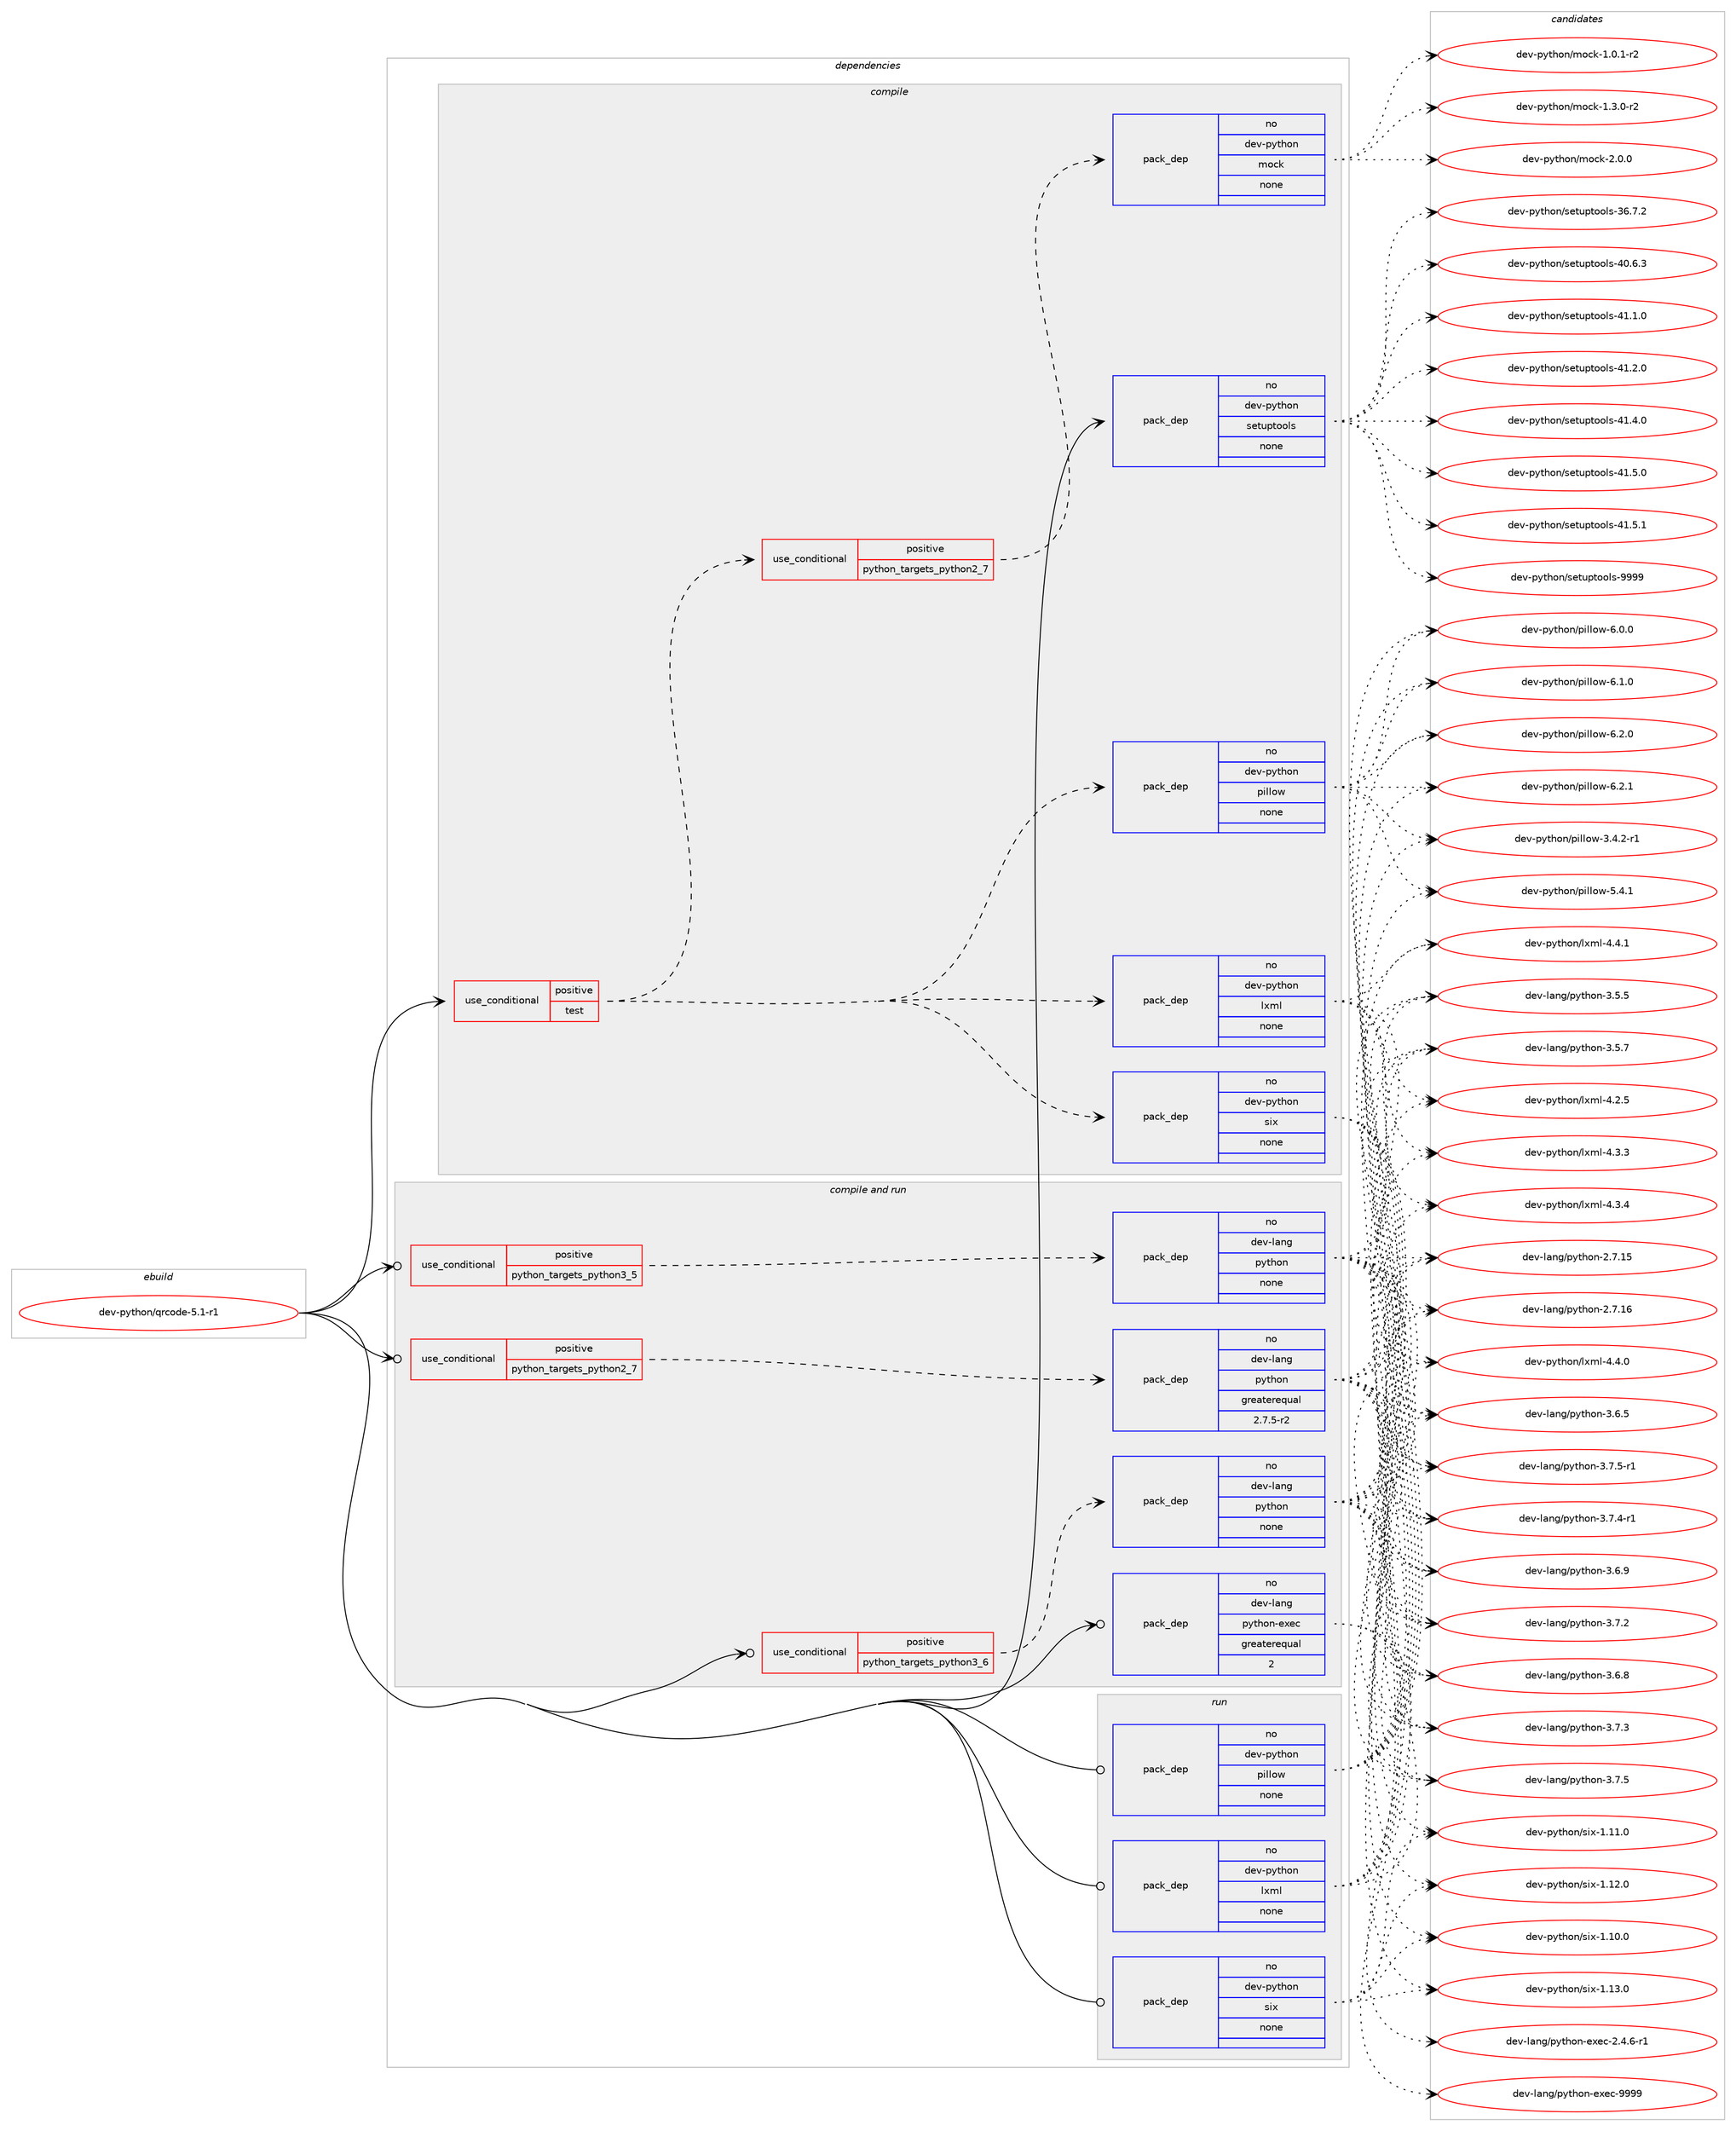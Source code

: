 digraph prolog {

# *************
# Graph options
# *************

newrank=true;
concentrate=true;
compound=true;
graph [rankdir=LR,fontname=Helvetica,fontsize=10,ranksep=1.5];#, ranksep=2.5, nodesep=0.2];
edge  [arrowhead=vee];
node  [fontname=Helvetica,fontsize=10];

# **********
# The ebuild
# **********

subgraph cluster_leftcol {
color=gray;
rank=same;
label=<<i>ebuild</i>>;
id [label="dev-python/qrcode-5.1-r1", color=red, width=4, href="../dev-python/qrcode-5.1-r1.svg"];
}

# ****************
# The dependencies
# ****************

subgraph cluster_midcol {
color=gray;
label=<<i>dependencies</i>>;
subgraph cluster_compile {
fillcolor="#eeeeee";
style=filled;
label=<<i>compile</i>>;
subgraph cond148294 {
dependency634119 [label=<<TABLE BORDER="0" CELLBORDER="1" CELLSPACING="0" CELLPADDING="4"><TR><TD ROWSPAN="3" CELLPADDING="10">use_conditional</TD></TR><TR><TD>positive</TD></TR><TR><TD>test</TD></TR></TABLE>>, shape=none, color=red];
subgraph pack473947 {
dependency634120 [label=<<TABLE BORDER="0" CELLBORDER="1" CELLSPACING="0" CELLPADDING="4" WIDTH="220"><TR><TD ROWSPAN="6" CELLPADDING="30">pack_dep</TD></TR><TR><TD WIDTH="110">no</TD></TR><TR><TD>dev-python</TD></TR><TR><TD>six</TD></TR><TR><TD>none</TD></TR><TR><TD></TD></TR></TABLE>>, shape=none, color=blue];
}
dependency634119:e -> dependency634120:w [weight=20,style="dashed",arrowhead="vee"];
subgraph pack473948 {
dependency634121 [label=<<TABLE BORDER="0" CELLBORDER="1" CELLSPACING="0" CELLPADDING="4" WIDTH="220"><TR><TD ROWSPAN="6" CELLPADDING="30">pack_dep</TD></TR><TR><TD WIDTH="110">no</TD></TR><TR><TD>dev-python</TD></TR><TR><TD>lxml</TD></TR><TR><TD>none</TD></TR><TR><TD></TD></TR></TABLE>>, shape=none, color=blue];
}
dependency634119:e -> dependency634121:w [weight=20,style="dashed",arrowhead="vee"];
subgraph pack473949 {
dependency634122 [label=<<TABLE BORDER="0" CELLBORDER="1" CELLSPACING="0" CELLPADDING="4" WIDTH="220"><TR><TD ROWSPAN="6" CELLPADDING="30">pack_dep</TD></TR><TR><TD WIDTH="110">no</TD></TR><TR><TD>dev-python</TD></TR><TR><TD>pillow</TD></TR><TR><TD>none</TD></TR><TR><TD></TD></TR></TABLE>>, shape=none, color=blue];
}
dependency634119:e -> dependency634122:w [weight=20,style="dashed",arrowhead="vee"];
subgraph cond148295 {
dependency634123 [label=<<TABLE BORDER="0" CELLBORDER="1" CELLSPACING="0" CELLPADDING="4"><TR><TD ROWSPAN="3" CELLPADDING="10">use_conditional</TD></TR><TR><TD>positive</TD></TR><TR><TD>python_targets_python2_7</TD></TR></TABLE>>, shape=none, color=red];
subgraph pack473950 {
dependency634124 [label=<<TABLE BORDER="0" CELLBORDER="1" CELLSPACING="0" CELLPADDING="4" WIDTH="220"><TR><TD ROWSPAN="6" CELLPADDING="30">pack_dep</TD></TR><TR><TD WIDTH="110">no</TD></TR><TR><TD>dev-python</TD></TR><TR><TD>mock</TD></TR><TR><TD>none</TD></TR><TR><TD></TD></TR></TABLE>>, shape=none, color=blue];
}
dependency634123:e -> dependency634124:w [weight=20,style="dashed",arrowhead="vee"];
}
dependency634119:e -> dependency634123:w [weight=20,style="dashed",arrowhead="vee"];
}
id:e -> dependency634119:w [weight=20,style="solid",arrowhead="vee"];
subgraph pack473951 {
dependency634125 [label=<<TABLE BORDER="0" CELLBORDER="1" CELLSPACING="0" CELLPADDING="4" WIDTH="220"><TR><TD ROWSPAN="6" CELLPADDING="30">pack_dep</TD></TR><TR><TD WIDTH="110">no</TD></TR><TR><TD>dev-python</TD></TR><TR><TD>setuptools</TD></TR><TR><TD>none</TD></TR><TR><TD></TD></TR></TABLE>>, shape=none, color=blue];
}
id:e -> dependency634125:w [weight=20,style="solid",arrowhead="vee"];
}
subgraph cluster_compileandrun {
fillcolor="#eeeeee";
style=filled;
label=<<i>compile and run</i>>;
subgraph cond148296 {
dependency634126 [label=<<TABLE BORDER="0" CELLBORDER="1" CELLSPACING="0" CELLPADDING="4"><TR><TD ROWSPAN="3" CELLPADDING="10">use_conditional</TD></TR><TR><TD>positive</TD></TR><TR><TD>python_targets_python2_7</TD></TR></TABLE>>, shape=none, color=red];
subgraph pack473952 {
dependency634127 [label=<<TABLE BORDER="0" CELLBORDER="1" CELLSPACING="0" CELLPADDING="4" WIDTH="220"><TR><TD ROWSPAN="6" CELLPADDING="30">pack_dep</TD></TR><TR><TD WIDTH="110">no</TD></TR><TR><TD>dev-lang</TD></TR><TR><TD>python</TD></TR><TR><TD>greaterequal</TD></TR><TR><TD>2.7.5-r2</TD></TR></TABLE>>, shape=none, color=blue];
}
dependency634126:e -> dependency634127:w [weight=20,style="dashed",arrowhead="vee"];
}
id:e -> dependency634126:w [weight=20,style="solid",arrowhead="odotvee"];
subgraph cond148297 {
dependency634128 [label=<<TABLE BORDER="0" CELLBORDER="1" CELLSPACING="0" CELLPADDING="4"><TR><TD ROWSPAN="3" CELLPADDING="10">use_conditional</TD></TR><TR><TD>positive</TD></TR><TR><TD>python_targets_python3_5</TD></TR></TABLE>>, shape=none, color=red];
subgraph pack473953 {
dependency634129 [label=<<TABLE BORDER="0" CELLBORDER="1" CELLSPACING="0" CELLPADDING="4" WIDTH="220"><TR><TD ROWSPAN="6" CELLPADDING="30">pack_dep</TD></TR><TR><TD WIDTH="110">no</TD></TR><TR><TD>dev-lang</TD></TR><TR><TD>python</TD></TR><TR><TD>none</TD></TR><TR><TD></TD></TR></TABLE>>, shape=none, color=blue];
}
dependency634128:e -> dependency634129:w [weight=20,style="dashed",arrowhead="vee"];
}
id:e -> dependency634128:w [weight=20,style="solid",arrowhead="odotvee"];
subgraph cond148298 {
dependency634130 [label=<<TABLE BORDER="0" CELLBORDER="1" CELLSPACING="0" CELLPADDING="4"><TR><TD ROWSPAN="3" CELLPADDING="10">use_conditional</TD></TR><TR><TD>positive</TD></TR><TR><TD>python_targets_python3_6</TD></TR></TABLE>>, shape=none, color=red];
subgraph pack473954 {
dependency634131 [label=<<TABLE BORDER="0" CELLBORDER="1" CELLSPACING="0" CELLPADDING="4" WIDTH="220"><TR><TD ROWSPAN="6" CELLPADDING="30">pack_dep</TD></TR><TR><TD WIDTH="110">no</TD></TR><TR><TD>dev-lang</TD></TR><TR><TD>python</TD></TR><TR><TD>none</TD></TR><TR><TD></TD></TR></TABLE>>, shape=none, color=blue];
}
dependency634130:e -> dependency634131:w [weight=20,style="dashed",arrowhead="vee"];
}
id:e -> dependency634130:w [weight=20,style="solid",arrowhead="odotvee"];
subgraph pack473955 {
dependency634132 [label=<<TABLE BORDER="0" CELLBORDER="1" CELLSPACING="0" CELLPADDING="4" WIDTH="220"><TR><TD ROWSPAN="6" CELLPADDING="30">pack_dep</TD></TR><TR><TD WIDTH="110">no</TD></TR><TR><TD>dev-lang</TD></TR><TR><TD>python-exec</TD></TR><TR><TD>greaterequal</TD></TR><TR><TD>2</TD></TR></TABLE>>, shape=none, color=blue];
}
id:e -> dependency634132:w [weight=20,style="solid",arrowhead="odotvee"];
}
subgraph cluster_run {
fillcolor="#eeeeee";
style=filled;
label=<<i>run</i>>;
subgraph pack473956 {
dependency634133 [label=<<TABLE BORDER="0" CELLBORDER="1" CELLSPACING="0" CELLPADDING="4" WIDTH="220"><TR><TD ROWSPAN="6" CELLPADDING="30">pack_dep</TD></TR><TR><TD WIDTH="110">no</TD></TR><TR><TD>dev-python</TD></TR><TR><TD>lxml</TD></TR><TR><TD>none</TD></TR><TR><TD></TD></TR></TABLE>>, shape=none, color=blue];
}
id:e -> dependency634133:w [weight=20,style="solid",arrowhead="odot"];
subgraph pack473957 {
dependency634134 [label=<<TABLE BORDER="0" CELLBORDER="1" CELLSPACING="0" CELLPADDING="4" WIDTH="220"><TR><TD ROWSPAN="6" CELLPADDING="30">pack_dep</TD></TR><TR><TD WIDTH="110">no</TD></TR><TR><TD>dev-python</TD></TR><TR><TD>pillow</TD></TR><TR><TD>none</TD></TR><TR><TD></TD></TR></TABLE>>, shape=none, color=blue];
}
id:e -> dependency634134:w [weight=20,style="solid",arrowhead="odot"];
subgraph pack473958 {
dependency634135 [label=<<TABLE BORDER="0" CELLBORDER="1" CELLSPACING="0" CELLPADDING="4" WIDTH="220"><TR><TD ROWSPAN="6" CELLPADDING="30">pack_dep</TD></TR><TR><TD WIDTH="110">no</TD></TR><TR><TD>dev-python</TD></TR><TR><TD>six</TD></TR><TR><TD>none</TD></TR><TR><TD></TD></TR></TABLE>>, shape=none, color=blue];
}
id:e -> dependency634135:w [weight=20,style="solid",arrowhead="odot"];
}
}

# **************
# The candidates
# **************

subgraph cluster_choices {
rank=same;
color=gray;
label=<<i>candidates</i>>;

subgraph choice473947 {
color=black;
nodesep=1;
choice100101118451121211161041111104711510512045494649484648 [label="dev-python/six-1.10.0", color=red, width=4,href="../dev-python/six-1.10.0.svg"];
choice100101118451121211161041111104711510512045494649494648 [label="dev-python/six-1.11.0", color=red, width=4,href="../dev-python/six-1.11.0.svg"];
choice100101118451121211161041111104711510512045494649504648 [label="dev-python/six-1.12.0", color=red, width=4,href="../dev-python/six-1.12.0.svg"];
choice100101118451121211161041111104711510512045494649514648 [label="dev-python/six-1.13.0", color=red, width=4,href="../dev-python/six-1.13.0.svg"];
dependency634120:e -> choice100101118451121211161041111104711510512045494649484648:w [style=dotted,weight="100"];
dependency634120:e -> choice100101118451121211161041111104711510512045494649494648:w [style=dotted,weight="100"];
dependency634120:e -> choice100101118451121211161041111104711510512045494649504648:w [style=dotted,weight="100"];
dependency634120:e -> choice100101118451121211161041111104711510512045494649514648:w [style=dotted,weight="100"];
}
subgraph choice473948 {
color=black;
nodesep=1;
choice1001011184511212111610411111047108120109108455246504653 [label="dev-python/lxml-4.2.5", color=red, width=4,href="../dev-python/lxml-4.2.5.svg"];
choice1001011184511212111610411111047108120109108455246514651 [label="dev-python/lxml-4.3.3", color=red, width=4,href="../dev-python/lxml-4.3.3.svg"];
choice1001011184511212111610411111047108120109108455246514652 [label="dev-python/lxml-4.3.4", color=red, width=4,href="../dev-python/lxml-4.3.4.svg"];
choice1001011184511212111610411111047108120109108455246524648 [label="dev-python/lxml-4.4.0", color=red, width=4,href="../dev-python/lxml-4.4.0.svg"];
choice1001011184511212111610411111047108120109108455246524649 [label="dev-python/lxml-4.4.1", color=red, width=4,href="../dev-python/lxml-4.4.1.svg"];
dependency634121:e -> choice1001011184511212111610411111047108120109108455246504653:w [style=dotted,weight="100"];
dependency634121:e -> choice1001011184511212111610411111047108120109108455246514651:w [style=dotted,weight="100"];
dependency634121:e -> choice1001011184511212111610411111047108120109108455246514652:w [style=dotted,weight="100"];
dependency634121:e -> choice1001011184511212111610411111047108120109108455246524648:w [style=dotted,weight="100"];
dependency634121:e -> choice1001011184511212111610411111047108120109108455246524649:w [style=dotted,weight="100"];
}
subgraph choice473949 {
color=black;
nodesep=1;
choice10010111845112121116104111110471121051081081111194551465246504511449 [label="dev-python/pillow-3.4.2-r1", color=red, width=4,href="../dev-python/pillow-3.4.2-r1.svg"];
choice1001011184511212111610411111047112105108108111119455346524649 [label="dev-python/pillow-5.4.1", color=red, width=4,href="../dev-python/pillow-5.4.1.svg"];
choice1001011184511212111610411111047112105108108111119455446484648 [label="dev-python/pillow-6.0.0", color=red, width=4,href="../dev-python/pillow-6.0.0.svg"];
choice1001011184511212111610411111047112105108108111119455446494648 [label="dev-python/pillow-6.1.0", color=red, width=4,href="../dev-python/pillow-6.1.0.svg"];
choice1001011184511212111610411111047112105108108111119455446504648 [label="dev-python/pillow-6.2.0", color=red, width=4,href="../dev-python/pillow-6.2.0.svg"];
choice1001011184511212111610411111047112105108108111119455446504649 [label="dev-python/pillow-6.2.1", color=red, width=4,href="../dev-python/pillow-6.2.1.svg"];
dependency634122:e -> choice10010111845112121116104111110471121051081081111194551465246504511449:w [style=dotted,weight="100"];
dependency634122:e -> choice1001011184511212111610411111047112105108108111119455346524649:w [style=dotted,weight="100"];
dependency634122:e -> choice1001011184511212111610411111047112105108108111119455446484648:w [style=dotted,weight="100"];
dependency634122:e -> choice1001011184511212111610411111047112105108108111119455446494648:w [style=dotted,weight="100"];
dependency634122:e -> choice1001011184511212111610411111047112105108108111119455446504648:w [style=dotted,weight="100"];
dependency634122:e -> choice1001011184511212111610411111047112105108108111119455446504649:w [style=dotted,weight="100"];
}
subgraph choice473950 {
color=black;
nodesep=1;
choice1001011184511212111610411111047109111991074549464846494511450 [label="dev-python/mock-1.0.1-r2", color=red, width=4,href="../dev-python/mock-1.0.1-r2.svg"];
choice1001011184511212111610411111047109111991074549465146484511450 [label="dev-python/mock-1.3.0-r2", color=red, width=4,href="../dev-python/mock-1.3.0-r2.svg"];
choice100101118451121211161041111104710911199107455046484648 [label="dev-python/mock-2.0.0", color=red, width=4,href="../dev-python/mock-2.0.0.svg"];
dependency634124:e -> choice1001011184511212111610411111047109111991074549464846494511450:w [style=dotted,weight="100"];
dependency634124:e -> choice1001011184511212111610411111047109111991074549465146484511450:w [style=dotted,weight="100"];
dependency634124:e -> choice100101118451121211161041111104710911199107455046484648:w [style=dotted,weight="100"];
}
subgraph choice473951 {
color=black;
nodesep=1;
choice100101118451121211161041111104711510111611711211611111110811545515446554650 [label="dev-python/setuptools-36.7.2", color=red, width=4,href="../dev-python/setuptools-36.7.2.svg"];
choice100101118451121211161041111104711510111611711211611111110811545524846544651 [label="dev-python/setuptools-40.6.3", color=red, width=4,href="../dev-python/setuptools-40.6.3.svg"];
choice100101118451121211161041111104711510111611711211611111110811545524946494648 [label="dev-python/setuptools-41.1.0", color=red, width=4,href="../dev-python/setuptools-41.1.0.svg"];
choice100101118451121211161041111104711510111611711211611111110811545524946504648 [label="dev-python/setuptools-41.2.0", color=red, width=4,href="../dev-python/setuptools-41.2.0.svg"];
choice100101118451121211161041111104711510111611711211611111110811545524946524648 [label="dev-python/setuptools-41.4.0", color=red, width=4,href="../dev-python/setuptools-41.4.0.svg"];
choice100101118451121211161041111104711510111611711211611111110811545524946534648 [label="dev-python/setuptools-41.5.0", color=red, width=4,href="../dev-python/setuptools-41.5.0.svg"];
choice100101118451121211161041111104711510111611711211611111110811545524946534649 [label="dev-python/setuptools-41.5.1", color=red, width=4,href="../dev-python/setuptools-41.5.1.svg"];
choice10010111845112121116104111110471151011161171121161111111081154557575757 [label="dev-python/setuptools-9999", color=red, width=4,href="../dev-python/setuptools-9999.svg"];
dependency634125:e -> choice100101118451121211161041111104711510111611711211611111110811545515446554650:w [style=dotted,weight="100"];
dependency634125:e -> choice100101118451121211161041111104711510111611711211611111110811545524846544651:w [style=dotted,weight="100"];
dependency634125:e -> choice100101118451121211161041111104711510111611711211611111110811545524946494648:w [style=dotted,weight="100"];
dependency634125:e -> choice100101118451121211161041111104711510111611711211611111110811545524946504648:w [style=dotted,weight="100"];
dependency634125:e -> choice100101118451121211161041111104711510111611711211611111110811545524946524648:w [style=dotted,weight="100"];
dependency634125:e -> choice100101118451121211161041111104711510111611711211611111110811545524946534648:w [style=dotted,weight="100"];
dependency634125:e -> choice100101118451121211161041111104711510111611711211611111110811545524946534649:w [style=dotted,weight="100"];
dependency634125:e -> choice10010111845112121116104111110471151011161171121161111111081154557575757:w [style=dotted,weight="100"];
}
subgraph choice473952 {
color=black;
nodesep=1;
choice10010111845108971101034711212111610411111045504655464953 [label="dev-lang/python-2.7.15", color=red, width=4,href="../dev-lang/python-2.7.15.svg"];
choice10010111845108971101034711212111610411111045504655464954 [label="dev-lang/python-2.7.16", color=red, width=4,href="../dev-lang/python-2.7.16.svg"];
choice100101118451089711010347112121116104111110455146534653 [label="dev-lang/python-3.5.5", color=red, width=4,href="../dev-lang/python-3.5.5.svg"];
choice100101118451089711010347112121116104111110455146534655 [label="dev-lang/python-3.5.7", color=red, width=4,href="../dev-lang/python-3.5.7.svg"];
choice100101118451089711010347112121116104111110455146544653 [label="dev-lang/python-3.6.5", color=red, width=4,href="../dev-lang/python-3.6.5.svg"];
choice100101118451089711010347112121116104111110455146544656 [label="dev-lang/python-3.6.8", color=red, width=4,href="../dev-lang/python-3.6.8.svg"];
choice100101118451089711010347112121116104111110455146544657 [label="dev-lang/python-3.6.9", color=red, width=4,href="../dev-lang/python-3.6.9.svg"];
choice100101118451089711010347112121116104111110455146554650 [label="dev-lang/python-3.7.2", color=red, width=4,href="../dev-lang/python-3.7.2.svg"];
choice100101118451089711010347112121116104111110455146554651 [label="dev-lang/python-3.7.3", color=red, width=4,href="../dev-lang/python-3.7.3.svg"];
choice1001011184510897110103471121211161041111104551465546524511449 [label="dev-lang/python-3.7.4-r1", color=red, width=4,href="../dev-lang/python-3.7.4-r1.svg"];
choice100101118451089711010347112121116104111110455146554653 [label="dev-lang/python-3.7.5", color=red, width=4,href="../dev-lang/python-3.7.5.svg"];
choice1001011184510897110103471121211161041111104551465546534511449 [label="dev-lang/python-3.7.5-r1", color=red, width=4,href="../dev-lang/python-3.7.5-r1.svg"];
dependency634127:e -> choice10010111845108971101034711212111610411111045504655464953:w [style=dotted,weight="100"];
dependency634127:e -> choice10010111845108971101034711212111610411111045504655464954:w [style=dotted,weight="100"];
dependency634127:e -> choice100101118451089711010347112121116104111110455146534653:w [style=dotted,weight="100"];
dependency634127:e -> choice100101118451089711010347112121116104111110455146534655:w [style=dotted,weight="100"];
dependency634127:e -> choice100101118451089711010347112121116104111110455146544653:w [style=dotted,weight="100"];
dependency634127:e -> choice100101118451089711010347112121116104111110455146544656:w [style=dotted,weight="100"];
dependency634127:e -> choice100101118451089711010347112121116104111110455146544657:w [style=dotted,weight="100"];
dependency634127:e -> choice100101118451089711010347112121116104111110455146554650:w [style=dotted,weight="100"];
dependency634127:e -> choice100101118451089711010347112121116104111110455146554651:w [style=dotted,weight="100"];
dependency634127:e -> choice1001011184510897110103471121211161041111104551465546524511449:w [style=dotted,weight="100"];
dependency634127:e -> choice100101118451089711010347112121116104111110455146554653:w [style=dotted,weight="100"];
dependency634127:e -> choice1001011184510897110103471121211161041111104551465546534511449:w [style=dotted,weight="100"];
}
subgraph choice473953 {
color=black;
nodesep=1;
choice10010111845108971101034711212111610411111045504655464953 [label="dev-lang/python-2.7.15", color=red, width=4,href="../dev-lang/python-2.7.15.svg"];
choice10010111845108971101034711212111610411111045504655464954 [label="dev-lang/python-2.7.16", color=red, width=4,href="../dev-lang/python-2.7.16.svg"];
choice100101118451089711010347112121116104111110455146534653 [label="dev-lang/python-3.5.5", color=red, width=4,href="../dev-lang/python-3.5.5.svg"];
choice100101118451089711010347112121116104111110455146534655 [label="dev-lang/python-3.5.7", color=red, width=4,href="../dev-lang/python-3.5.7.svg"];
choice100101118451089711010347112121116104111110455146544653 [label="dev-lang/python-3.6.5", color=red, width=4,href="../dev-lang/python-3.6.5.svg"];
choice100101118451089711010347112121116104111110455146544656 [label="dev-lang/python-3.6.8", color=red, width=4,href="../dev-lang/python-3.6.8.svg"];
choice100101118451089711010347112121116104111110455146544657 [label="dev-lang/python-3.6.9", color=red, width=4,href="../dev-lang/python-3.6.9.svg"];
choice100101118451089711010347112121116104111110455146554650 [label="dev-lang/python-3.7.2", color=red, width=4,href="../dev-lang/python-3.7.2.svg"];
choice100101118451089711010347112121116104111110455146554651 [label="dev-lang/python-3.7.3", color=red, width=4,href="../dev-lang/python-3.7.3.svg"];
choice1001011184510897110103471121211161041111104551465546524511449 [label="dev-lang/python-3.7.4-r1", color=red, width=4,href="../dev-lang/python-3.7.4-r1.svg"];
choice100101118451089711010347112121116104111110455146554653 [label="dev-lang/python-3.7.5", color=red, width=4,href="../dev-lang/python-3.7.5.svg"];
choice1001011184510897110103471121211161041111104551465546534511449 [label="dev-lang/python-3.7.5-r1", color=red, width=4,href="../dev-lang/python-3.7.5-r1.svg"];
dependency634129:e -> choice10010111845108971101034711212111610411111045504655464953:w [style=dotted,weight="100"];
dependency634129:e -> choice10010111845108971101034711212111610411111045504655464954:w [style=dotted,weight="100"];
dependency634129:e -> choice100101118451089711010347112121116104111110455146534653:w [style=dotted,weight="100"];
dependency634129:e -> choice100101118451089711010347112121116104111110455146534655:w [style=dotted,weight="100"];
dependency634129:e -> choice100101118451089711010347112121116104111110455146544653:w [style=dotted,weight="100"];
dependency634129:e -> choice100101118451089711010347112121116104111110455146544656:w [style=dotted,weight="100"];
dependency634129:e -> choice100101118451089711010347112121116104111110455146544657:w [style=dotted,weight="100"];
dependency634129:e -> choice100101118451089711010347112121116104111110455146554650:w [style=dotted,weight="100"];
dependency634129:e -> choice100101118451089711010347112121116104111110455146554651:w [style=dotted,weight="100"];
dependency634129:e -> choice1001011184510897110103471121211161041111104551465546524511449:w [style=dotted,weight="100"];
dependency634129:e -> choice100101118451089711010347112121116104111110455146554653:w [style=dotted,weight="100"];
dependency634129:e -> choice1001011184510897110103471121211161041111104551465546534511449:w [style=dotted,weight="100"];
}
subgraph choice473954 {
color=black;
nodesep=1;
choice10010111845108971101034711212111610411111045504655464953 [label="dev-lang/python-2.7.15", color=red, width=4,href="../dev-lang/python-2.7.15.svg"];
choice10010111845108971101034711212111610411111045504655464954 [label="dev-lang/python-2.7.16", color=red, width=4,href="../dev-lang/python-2.7.16.svg"];
choice100101118451089711010347112121116104111110455146534653 [label="dev-lang/python-3.5.5", color=red, width=4,href="../dev-lang/python-3.5.5.svg"];
choice100101118451089711010347112121116104111110455146534655 [label="dev-lang/python-3.5.7", color=red, width=4,href="../dev-lang/python-3.5.7.svg"];
choice100101118451089711010347112121116104111110455146544653 [label="dev-lang/python-3.6.5", color=red, width=4,href="../dev-lang/python-3.6.5.svg"];
choice100101118451089711010347112121116104111110455146544656 [label="dev-lang/python-3.6.8", color=red, width=4,href="../dev-lang/python-3.6.8.svg"];
choice100101118451089711010347112121116104111110455146544657 [label="dev-lang/python-3.6.9", color=red, width=4,href="../dev-lang/python-3.6.9.svg"];
choice100101118451089711010347112121116104111110455146554650 [label="dev-lang/python-3.7.2", color=red, width=4,href="../dev-lang/python-3.7.2.svg"];
choice100101118451089711010347112121116104111110455146554651 [label="dev-lang/python-3.7.3", color=red, width=4,href="../dev-lang/python-3.7.3.svg"];
choice1001011184510897110103471121211161041111104551465546524511449 [label="dev-lang/python-3.7.4-r1", color=red, width=4,href="../dev-lang/python-3.7.4-r1.svg"];
choice100101118451089711010347112121116104111110455146554653 [label="dev-lang/python-3.7.5", color=red, width=4,href="../dev-lang/python-3.7.5.svg"];
choice1001011184510897110103471121211161041111104551465546534511449 [label="dev-lang/python-3.7.5-r1", color=red, width=4,href="../dev-lang/python-3.7.5-r1.svg"];
dependency634131:e -> choice10010111845108971101034711212111610411111045504655464953:w [style=dotted,weight="100"];
dependency634131:e -> choice10010111845108971101034711212111610411111045504655464954:w [style=dotted,weight="100"];
dependency634131:e -> choice100101118451089711010347112121116104111110455146534653:w [style=dotted,weight="100"];
dependency634131:e -> choice100101118451089711010347112121116104111110455146534655:w [style=dotted,weight="100"];
dependency634131:e -> choice100101118451089711010347112121116104111110455146544653:w [style=dotted,weight="100"];
dependency634131:e -> choice100101118451089711010347112121116104111110455146544656:w [style=dotted,weight="100"];
dependency634131:e -> choice100101118451089711010347112121116104111110455146544657:w [style=dotted,weight="100"];
dependency634131:e -> choice100101118451089711010347112121116104111110455146554650:w [style=dotted,weight="100"];
dependency634131:e -> choice100101118451089711010347112121116104111110455146554651:w [style=dotted,weight="100"];
dependency634131:e -> choice1001011184510897110103471121211161041111104551465546524511449:w [style=dotted,weight="100"];
dependency634131:e -> choice100101118451089711010347112121116104111110455146554653:w [style=dotted,weight="100"];
dependency634131:e -> choice1001011184510897110103471121211161041111104551465546534511449:w [style=dotted,weight="100"];
}
subgraph choice473955 {
color=black;
nodesep=1;
choice10010111845108971101034711212111610411111045101120101994550465246544511449 [label="dev-lang/python-exec-2.4.6-r1", color=red, width=4,href="../dev-lang/python-exec-2.4.6-r1.svg"];
choice10010111845108971101034711212111610411111045101120101994557575757 [label="dev-lang/python-exec-9999", color=red, width=4,href="../dev-lang/python-exec-9999.svg"];
dependency634132:e -> choice10010111845108971101034711212111610411111045101120101994550465246544511449:w [style=dotted,weight="100"];
dependency634132:e -> choice10010111845108971101034711212111610411111045101120101994557575757:w [style=dotted,weight="100"];
}
subgraph choice473956 {
color=black;
nodesep=1;
choice1001011184511212111610411111047108120109108455246504653 [label="dev-python/lxml-4.2.5", color=red, width=4,href="../dev-python/lxml-4.2.5.svg"];
choice1001011184511212111610411111047108120109108455246514651 [label="dev-python/lxml-4.3.3", color=red, width=4,href="../dev-python/lxml-4.3.3.svg"];
choice1001011184511212111610411111047108120109108455246514652 [label="dev-python/lxml-4.3.4", color=red, width=4,href="../dev-python/lxml-4.3.4.svg"];
choice1001011184511212111610411111047108120109108455246524648 [label="dev-python/lxml-4.4.0", color=red, width=4,href="../dev-python/lxml-4.4.0.svg"];
choice1001011184511212111610411111047108120109108455246524649 [label="dev-python/lxml-4.4.1", color=red, width=4,href="../dev-python/lxml-4.4.1.svg"];
dependency634133:e -> choice1001011184511212111610411111047108120109108455246504653:w [style=dotted,weight="100"];
dependency634133:e -> choice1001011184511212111610411111047108120109108455246514651:w [style=dotted,weight="100"];
dependency634133:e -> choice1001011184511212111610411111047108120109108455246514652:w [style=dotted,weight="100"];
dependency634133:e -> choice1001011184511212111610411111047108120109108455246524648:w [style=dotted,weight="100"];
dependency634133:e -> choice1001011184511212111610411111047108120109108455246524649:w [style=dotted,weight="100"];
}
subgraph choice473957 {
color=black;
nodesep=1;
choice10010111845112121116104111110471121051081081111194551465246504511449 [label="dev-python/pillow-3.4.2-r1", color=red, width=4,href="../dev-python/pillow-3.4.2-r1.svg"];
choice1001011184511212111610411111047112105108108111119455346524649 [label="dev-python/pillow-5.4.1", color=red, width=4,href="../dev-python/pillow-5.4.1.svg"];
choice1001011184511212111610411111047112105108108111119455446484648 [label="dev-python/pillow-6.0.0", color=red, width=4,href="../dev-python/pillow-6.0.0.svg"];
choice1001011184511212111610411111047112105108108111119455446494648 [label="dev-python/pillow-6.1.0", color=red, width=4,href="../dev-python/pillow-6.1.0.svg"];
choice1001011184511212111610411111047112105108108111119455446504648 [label="dev-python/pillow-6.2.0", color=red, width=4,href="../dev-python/pillow-6.2.0.svg"];
choice1001011184511212111610411111047112105108108111119455446504649 [label="dev-python/pillow-6.2.1", color=red, width=4,href="../dev-python/pillow-6.2.1.svg"];
dependency634134:e -> choice10010111845112121116104111110471121051081081111194551465246504511449:w [style=dotted,weight="100"];
dependency634134:e -> choice1001011184511212111610411111047112105108108111119455346524649:w [style=dotted,weight="100"];
dependency634134:e -> choice1001011184511212111610411111047112105108108111119455446484648:w [style=dotted,weight="100"];
dependency634134:e -> choice1001011184511212111610411111047112105108108111119455446494648:w [style=dotted,weight="100"];
dependency634134:e -> choice1001011184511212111610411111047112105108108111119455446504648:w [style=dotted,weight="100"];
dependency634134:e -> choice1001011184511212111610411111047112105108108111119455446504649:w [style=dotted,weight="100"];
}
subgraph choice473958 {
color=black;
nodesep=1;
choice100101118451121211161041111104711510512045494649484648 [label="dev-python/six-1.10.0", color=red, width=4,href="../dev-python/six-1.10.0.svg"];
choice100101118451121211161041111104711510512045494649494648 [label="dev-python/six-1.11.0", color=red, width=4,href="../dev-python/six-1.11.0.svg"];
choice100101118451121211161041111104711510512045494649504648 [label="dev-python/six-1.12.0", color=red, width=4,href="../dev-python/six-1.12.0.svg"];
choice100101118451121211161041111104711510512045494649514648 [label="dev-python/six-1.13.0", color=red, width=4,href="../dev-python/six-1.13.0.svg"];
dependency634135:e -> choice100101118451121211161041111104711510512045494649484648:w [style=dotted,weight="100"];
dependency634135:e -> choice100101118451121211161041111104711510512045494649494648:w [style=dotted,weight="100"];
dependency634135:e -> choice100101118451121211161041111104711510512045494649504648:w [style=dotted,weight="100"];
dependency634135:e -> choice100101118451121211161041111104711510512045494649514648:w [style=dotted,weight="100"];
}
}

}
